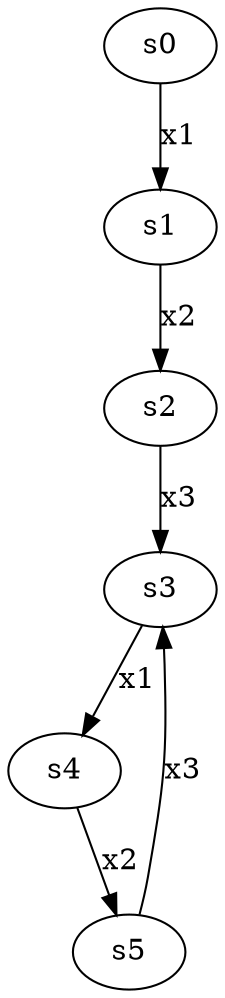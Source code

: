 digraph G {
0 [label=s0];
1 [label=s1];
2 [label=s2];
3 [label=s3];
4 [label=s4];
5 [label=s5];
0->1  [label=x1];
1->2  [label=x2];
2->3  [label=x3];
3->4  [label=x1];
4->5  [label=x2];
5->3  [label=x3];
}
